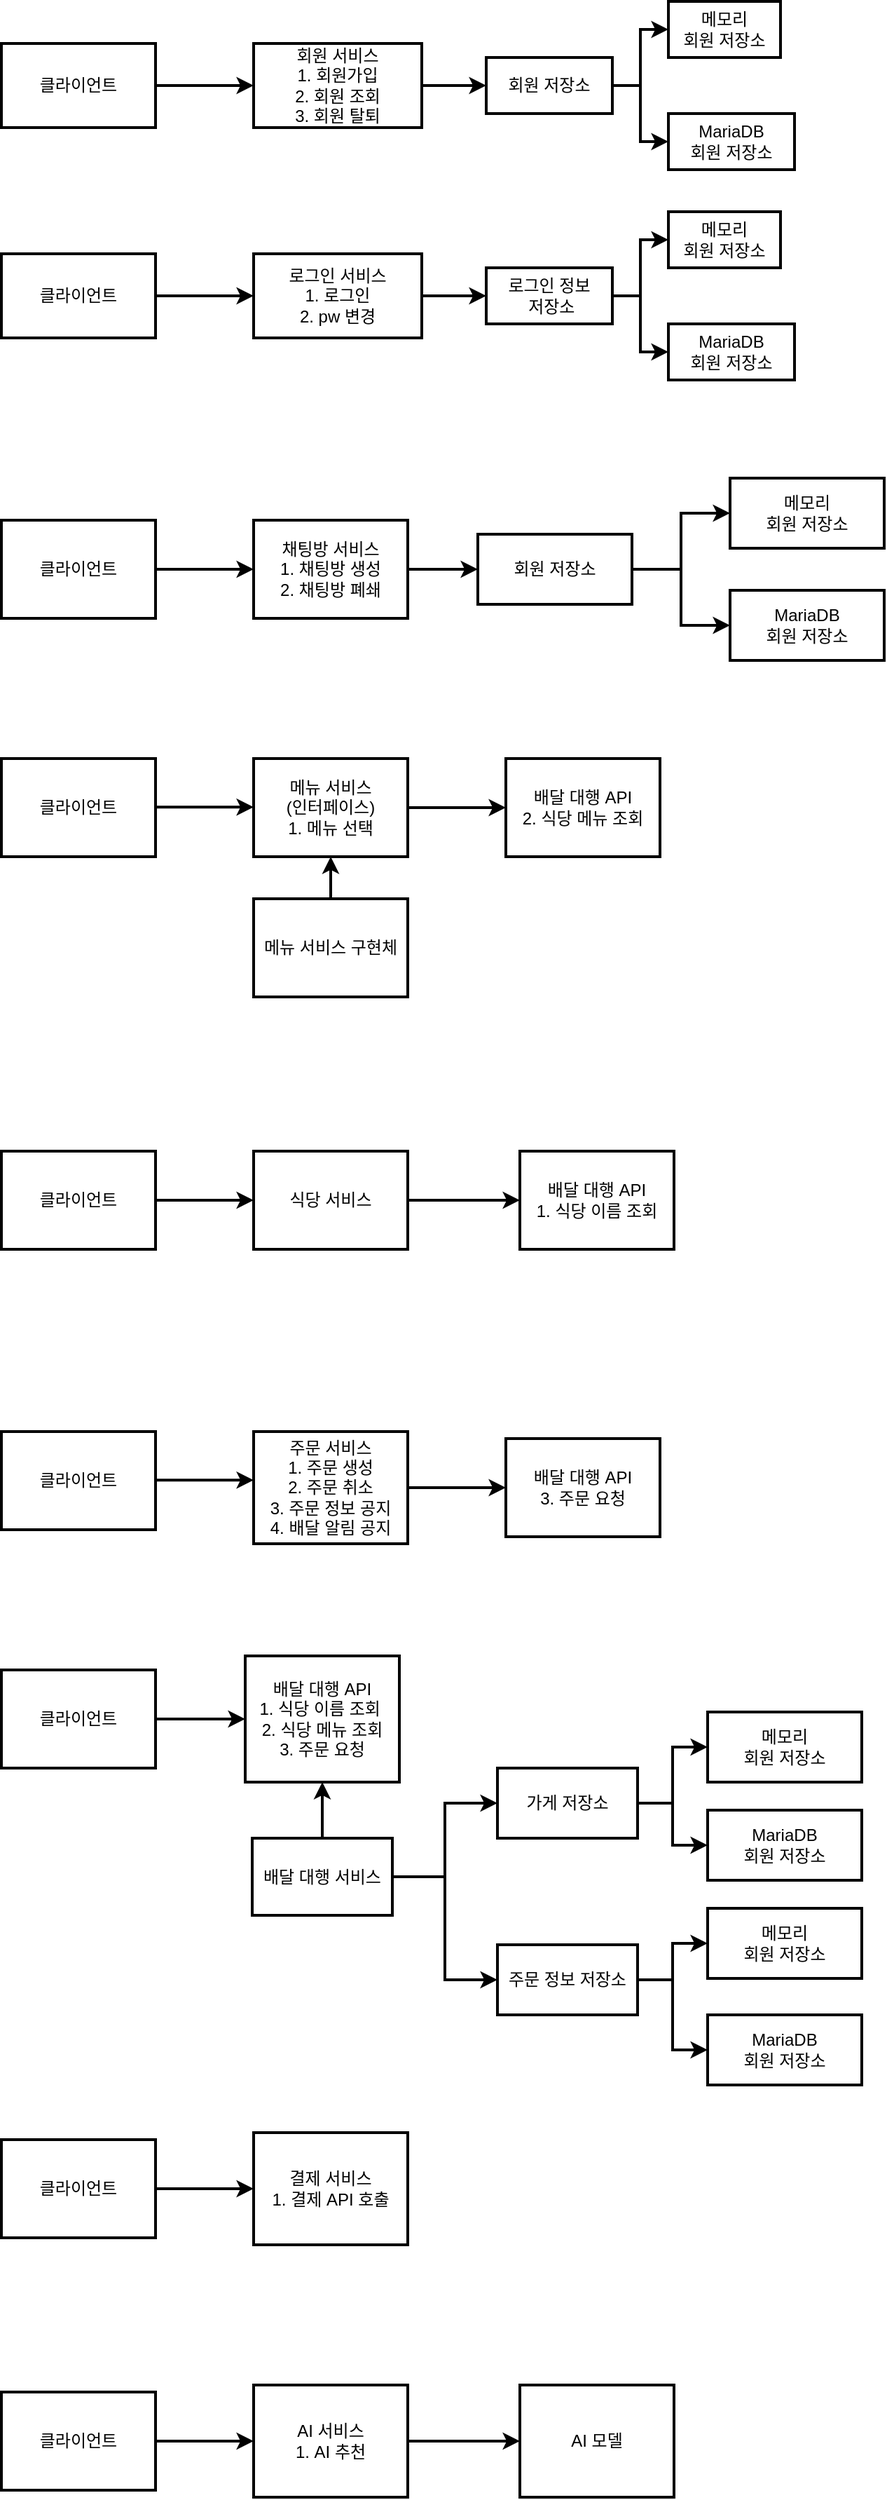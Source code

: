 <mxfile version="20.8.16" type="device"><diagram name="페이지-1" id="8AaV1l3r0SHwG28k8mI3"><mxGraphModel dx="918" dy="601" grid="1" gridSize="10" guides="1" tooltips="1" connect="1" arrows="1" fold="1" page="1" pageScale="1" pageWidth="827" pageHeight="1169" math="0" shadow="0"><root><mxCell id="0"/><mxCell id="1" parent="0"/><mxCell id="azaw4367y3jCHLIWCKqQ-24" style="edgeStyle=orthogonalEdgeStyle;rounded=0;orthogonalLoop=1;jettySize=auto;html=1;exitX=1;exitY=0.5;exitDx=0;exitDy=0;entryX=0;entryY=0.5;entryDx=0;entryDy=0;strokeWidth=2;" parent="1" source="azaw4367y3jCHLIWCKqQ-15" target="azaw4367y3jCHLIWCKqQ-23" edge="1"><mxGeometry relative="1" as="geometry"/></mxCell><mxCell id="azaw4367y3jCHLIWCKqQ-15" value="클라이언트" style="rounded=0;whiteSpace=wrap;html=1;strokeWidth=2;" parent="1" vertex="1"><mxGeometry x="20" y="380" width="110" height="70" as="geometry"/></mxCell><mxCell id="azaw4367y3jCHLIWCKqQ-32" style="edgeStyle=orthogonalEdgeStyle;rounded=0;orthogonalLoop=1;jettySize=auto;html=1;exitX=1;exitY=0.5;exitDx=0;exitDy=0;entryX=0;entryY=0.5;entryDx=0;entryDy=0;strokeWidth=2;" parent="1" source="azaw4367y3jCHLIWCKqQ-23" target="azaw4367y3jCHLIWCKqQ-31" edge="1"><mxGeometry relative="1" as="geometry"/></mxCell><mxCell id="azaw4367y3jCHLIWCKqQ-23" value="채팅방 서비스&lt;br&gt;1. 채팅방 생성&lt;br&gt;2. 채팅방 폐쇄" style="rounded=0;whiteSpace=wrap;html=1;strokeWidth=2;" parent="1" vertex="1"><mxGeometry x="200" y="380" width="110" height="70" as="geometry"/></mxCell><mxCell id="azaw4367y3jCHLIWCKqQ-37" style="edgeStyle=orthogonalEdgeStyle;rounded=0;orthogonalLoop=1;jettySize=auto;html=1;exitX=1;exitY=0.5;exitDx=0;exitDy=0;entryX=0;entryY=0.5;entryDx=0;entryDy=0;strokeWidth=2;" parent="1" source="azaw4367y3jCHLIWCKqQ-31" target="azaw4367y3jCHLIWCKqQ-34" edge="1"><mxGeometry relative="1" as="geometry"/></mxCell><mxCell id="azaw4367y3jCHLIWCKqQ-38" style="edgeStyle=orthogonalEdgeStyle;rounded=0;orthogonalLoop=1;jettySize=auto;html=1;exitX=1;exitY=0.5;exitDx=0;exitDy=0;entryX=0;entryY=0.5;entryDx=0;entryDy=0;strokeWidth=2;" parent="1" source="azaw4367y3jCHLIWCKqQ-31" target="azaw4367y3jCHLIWCKqQ-35" edge="1"><mxGeometry relative="1" as="geometry"/></mxCell><mxCell id="azaw4367y3jCHLIWCKqQ-31" value="회원 저장소" style="rounded=0;whiteSpace=wrap;html=1;strokeWidth=2;" parent="1" vertex="1"><mxGeometry x="360" y="390" width="110" height="50" as="geometry"/></mxCell><mxCell id="azaw4367y3jCHLIWCKqQ-34" value="메모리&lt;br&gt;회원 저장소" style="rounded=0;whiteSpace=wrap;html=1;strokeWidth=2;" parent="1" vertex="1"><mxGeometry x="540" y="350" width="110" height="50" as="geometry"/></mxCell><mxCell id="azaw4367y3jCHLIWCKqQ-35" value="MariaDB&lt;br&gt;회원 저장소" style="rounded=0;whiteSpace=wrap;html=1;strokeWidth=2;" parent="1" vertex="1"><mxGeometry x="540" y="430" width="110" height="50" as="geometry"/></mxCell><mxCell id="azaw4367y3jCHLIWCKqQ-41" value="결제 서비스&lt;br&gt;1. 결제 API 호출" style="rounded=0;whiteSpace=wrap;html=1;strokeWidth=2;" parent="1" vertex="1"><mxGeometry x="200" y="1530" width="110" height="80" as="geometry"/></mxCell><mxCell id="azaw4367y3jCHLIWCKqQ-47" style="edgeStyle=orthogonalEdgeStyle;rounded=0;orthogonalLoop=1;jettySize=auto;html=1;exitX=1;exitY=0.5;exitDx=0;exitDy=0;entryX=0;entryY=0.5;entryDx=0;entryDy=0;strokeWidth=2;" parent="1" source="azaw4367y3jCHLIWCKqQ-42" target="azaw4367y3jCHLIWCKqQ-41" edge="1"><mxGeometry relative="1" as="geometry"/></mxCell><mxCell id="azaw4367y3jCHLIWCKqQ-42" value="클라이언트" style="rounded=0;whiteSpace=wrap;html=1;strokeWidth=2;" parent="1" vertex="1"><mxGeometry x="20" y="1535" width="110" height="70" as="geometry"/></mxCell><mxCell id="azaw4367y3jCHLIWCKqQ-44" value="배달 대행 API&lt;br&gt;1. 식당 이름 조회&amp;nbsp;&lt;br&gt;2. 식당 메뉴 조회&lt;br&gt;3. 주문 요청" style="rounded=0;whiteSpace=wrap;html=1;strokeWidth=2;" parent="1" vertex="1"><mxGeometry x="194" y="1190" width="110" height="90" as="geometry"/></mxCell><mxCell id="azaw4367y3jCHLIWCKqQ-51" style="edgeStyle=orthogonalEdgeStyle;rounded=0;orthogonalLoop=1;jettySize=auto;html=1;exitX=0.5;exitY=0;exitDx=0;exitDy=0;entryX=0.5;entryY=1;entryDx=0;entryDy=0;strokeWidth=2;" parent="1" source="azaw4367y3jCHLIWCKqQ-48" target="azaw4367y3jCHLIWCKqQ-44" edge="1"><mxGeometry relative="1" as="geometry"/></mxCell><mxCell id="azaw4367y3jCHLIWCKqQ-53" style="edgeStyle=orthogonalEdgeStyle;rounded=0;orthogonalLoop=1;jettySize=auto;html=1;exitX=1;exitY=0.5;exitDx=0;exitDy=0;entryX=0;entryY=0.5;entryDx=0;entryDy=0;strokeWidth=2;" parent="1" source="azaw4367y3jCHLIWCKqQ-48" target="azaw4367y3jCHLIWCKqQ-50" edge="1"><mxGeometry relative="1" as="geometry"/></mxCell><mxCell id="azaw4367y3jCHLIWCKqQ-56" style="edgeStyle=orthogonalEdgeStyle;rounded=0;orthogonalLoop=1;jettySize=auto;html=1;exitX=1;exitY=0.5;exitDx=0;exitDy=0;entryX=0;entryY=0.5;entryDx=0;entryDy=0;strokeWidth=2;" parent="1" source="azaw4367y3jCHLIWCKqQ-48" target="azaw4367y3jCHLIWCKqQ-49" edge="1"><mxGeometry relative="1" as="geometry"/></mxCell><mxCell id="azaw4367y3jCHLIWCKqQ-48" value="배달 대행 서비스" style="rounded=0;whiteSpace=wrap;html=1;strokeWidth=2;" parent="1" vertex="1"><mxGeometry x="199" y="1320" width="100" height="55" as="geometry"/></mxCell><mxCell id="azaw4367y3jCHLIWCKqQ-59" style="edgeStyle=orthogonalEdgeStyle;rounded=0;orthogonalLoop=1;jettySize=auto;html=1;exitX=1;exitY=0.5;exitDx=0;exitDy=0;entryX=0;entryY=0.5;entryDx=0;entryDy=0;strokeWidth=2;" parent="1" source="azaw4367y3jCHLIWCKqQ-49" target="azaw4367y3jCHLIWCKqQ-54" edge="1"><mxGeometry relative="1" as="geometry"/></mxCell><mxCell id="azaw4367y3jCHLIWCKqQ-60" style="edgeStyle=orthogonalEdgeStyle;rounded=0;orthogonalLoop=1;jettySize=auto;html=1;exitX=1;exitY=0.5;exitDx=0;exitDy=0;entryX=0;entryY=0.5;entryDx=0;entryDy=0;strokeWidth=2;" parent="1" source="azaw4367y3jCHLIWCKqQ-49" target="azaw4367y3jCHLIWCKqQ-55" edge="1"><mxGeometry relative="1" as="geometry"/></mxCell><mxCell id="azaw4367y3jCHLIWCKqQ-49" value="가게 저장소" style="rounded=0;whiteSpace=wrap;html=1;strokeWidth=2;" parent="1" vertex="1"><mxGeometry x="374" y="1270" width="100" height="50" as="geometry"/></mxCell><mxCell id="azaw4367y3jCHLIWCKqQ-61" style="edgeStyle=orthogonalEdgeStyle;rounded=0;orthogonalLoop=1;jettySize=auto;html=1;exitX=1;exitY=0.5;exitDx=0;exitDy=0;entryX=0;entryY=0.5;entryDx=0;entryDy=0;strokeWidth=2;" parent="1" source="azaw4367y3jCHLIWCKqQ-50" target="azaw4367y3jCHLIWCKqQ-57" edge="1"><mxGeometry relative="1" as="geometry"/></mxCell><mxCell id="azaw4367y3jCHLIWCKqQ-65" style="edgeStyle=orthogonalEdgeStyle;rounded=0;orthogonalLoop=1;jettySize=auto;html=1;exitX=1;exitY=0.5;exitDx=0;exitDy=0;entryX=0;entryY=0.5;entryDx=0;entryDy=0;strokeWidth=2;" parent="1" source="azaw4367y3jCHLIWCKqQ-50" target="azaw4367y3jCHLIWCKqQ-58" edge="1"><mxGeometry relative="1" as="geometry"/></mxCell><mxCell id="azaw4367y3jCHLIWCKqQ-50" value="주문 정보 저장소" style="rounded=0;whiteSpace=wrap;html=1;strokeWidth=2;" parent="1" vertex="1"><mxGeometry x="374" y="1396" width="100" height="50" as="geometry"/></mxCell><mxCell id="azaw4367y3jCHLIWCKqQ-54" value="메모리&lt;br&gt;회원 저장소" style="rounded=0;whiteSpace=wrap;html=1;strokeWidth=2;" parent="1" vertex="1"><mxGeometry x="524" y="1230" width="110" height="50" as="geometry"/></mxCell><mxCell id="azaw4367y3jCHLIWCKqQ-55" value="MariaDB&lt;br&gt;회원 저장소" style="rounded=0;whiteSpace=wrap;html=1;strokeWidth=2;" parent="1" vertex="1"><mxGeometry x="524" y="1300" width="110" height="50" as="geometry"/></mxCell><mxCell id="azaw4367y3jCHLIWCKqQ-57" value="메모리&lt;br&gt;회원 저장소" style="rounded=0;whiteSpace=wrap;html=1;strokeWidth=2;" parent="1" vertex="1"><mxGeometry x="524" y="1370" width="110" height="50" as="geometry"/></mxCell><mxCell id="azaw4367y3jCHLIWCKqQ-58" value="MariaDB&lt;br&gt;회원 저장소" style="rounded=0;whiteSpace=wrap;html=1;strokeWidth=2;" parent="1" vertex="1"><mxGeometry x="524" y="1446" width="110" height="50" as="geometry"/></mxCell><mxCell id="azaw4367y3jCHLIWCKqQ-69" style="edgeStyle=orthogonalEdgeStyle;rounded=0;orthogonalLoop=1;jettySize=auto;html=1;exitX=1;exitY=0.5;exitDx=0;exitDy=0;entryX=0;entryY=0.5;entryDx=0;entryDy=0;strokeWidth=2;" parent="1" source="azaw4367y3jCHLIWCKqQ-68" target="azaw4367y3jCHLIWCKqQ-44" edge="1"><mxGeometry relative="1" as="geometry"/></mxCell><mxCell id="azaw4367y3jCHLIWCKqQ-68" value="클라이언트" style="rounded=0;whiteSpace=wrap;html=1;strokeWidth=2;" parent="1" vertex="1"><mxGeometry x="20" y="1200" width="110" height="70" as="geometry"/></mxCell><mxCell id="azaw4367y3jCHLIWCKqQ-72" style="edgeStyle=orthogonalEdgeStyle;rounded=0;orthogonalLoop=1;jettySize=auto;html=1;exitX=1;exitY=0.5;exitDx=0;exitDy=0;entryX=0;entryY=0.5;entryDx=0;entryDy=0;strokeWidth=2;" parent="1" edge="1"><mxGeometry relative="1" as="geometry"><mxPoint x="130" y="1064.58" as="sourcePoint"/><mxPoint x="200" y="1064.58" as="targetPoint"/></mxGeometry></mxCell><mxCell id="azaw4367y3jCHLIWCKqQ-73" value="클라이언트" style="rounded=0;whiteSpace=wrap;html=1;strokeWidth=2;" parent="1" vertex="1"><mxGeometry x="20" y="1030" width="110" height="70" as="geometry"/></mxCell><mxCell id="azaw4367y3jCHLIWCKqQ-74" style="edgeStyle=orthogonalEdgeStyle;rounded=0;orthogonalLoop=1;jettySize=auto;html=1;exitX=1;exitY=0.5;exitDx=0;exitDy=0;entryX=0;entryY=0.5;entryDx=0;entryDy=0;strokeWidth=2;" parent="1" source="azaw4367y3jCHLIWCKqQ-75" target="azaw4367y3jCHLIWCKqQ-76" edge="1"><mxGeometry relative="1" as="geometry"/></mxCell><mxCell id="azaw4367y3jCHLIWCKqQ-75" value="주문 서비스&lt;br&gt;1. 주문 생성&lt;br&gt;2. 주문 취소&lt;br&gt;3. 주문 정보 공지&lt;br&gt;4. 배달 알림 공지" style="rounded=0;whiteSpace=wrap;html=1;strokeWidth=2;" parent="1" vertex="1"><mxGeometry x="200" y="1030" width="110" height="80" as="geometry"/></mxCell><mxCell id="azaw4367y3jCHLIWCKqQ-76" value="배달 대행 API&lt;br&gt;3. 주문 요청" style="rounded=0;whiteSpace=wrap;html=1;strokeWidth=2;" parent="1" vertex="1"><mxGeometry x="380" y="1035" width="110" height="70" as="geometry"/></mxCell><mxCell id="azaw4367y3jCHLIWCKqQ-77" style="edgeStyle=orthogonalEdgeStyle;rounded=0;orthogonalLoop=1;jettySize=auto;html=1;exitX=1;exitY=0.5;exitDx=0;exitDy=0;entryX=0;entryY=0.5;entryDx=0;entryDy=0;strokeWidth=2;" parent="1" edge="1"><mxGeometry relative="1" as="geometry"><mxPoint x="130" y="584.58" as="sourcePoint"/><mxPoint x="200" y="584.58" as="targetPoint"/></mxGeometry></mxCell><mxCell id="azaw4367y3jCHLIWCKqQ-78" value="클라이언트" style="rounded=0;whiteSpace=wrap;html=1;strokeWidth=2;" parent="1" vertex="1"><mxGeometry x="20" y="550" width="110" height="70" as="geometry"/></mxCell><mxCell id="azaw4367y3jCHLIWCKqQ-79" style="edgeStyle=orthogonalEdgeStyle;rounded=0;orthogonalLoop=1;jettySize=auto;html=1;exitX=1;exitY=0.5;exitDx=0;exitDy=0;entryX=0;entryY=0.5;entryDx=0;entryDy=0;strokeWidth=2;" parent="1" source="azaw4367y3jCHLIWCKqQ-80" target="azaw4367y3jCHLIWCKqQ-81" edge="1"><mxGeometry relative="1" as="geometry"/></mxCell><mxCell id="azaw4367y3jCHLIWCKqQ-80" value="메뉴 서비스&lt;br&gt;(인터페이스)&lt;br&gt;1. 메뉴 선택" style="rounded=0;whiteSpace=wrap;html=1;strokeWidth=2;" parent="1" vertex="1"><mxGeometry x="200" y="550" width="110" height="70" as="geometry"/></mxCell><mxCell id="azaw4367y3jCHLIWCKqQ-81" value="배달 대행 API&lt;br&gt;2. 식당 메뉴 조회" style="rounded=0;whiteSpace=wrap;html=1;strokeWidth=2;" parent="1" vertex="1"><mxGeometry x="380" y="550" width="110" height="70" as="geometry"/></mxCell><mxCell id="azaw4367y3jCHLIWCKqQ-83" style="edgeStyle=orthogonalEdgeStyle;rounded=0;orthogonalLoop=1;jettySize=auto;html=1;exitX=0.5;exitY=0;exitDx=0;exitDy=0;entryX=0.5;entryY=1;entryDx=0;entryDy=0;strokeWidth=2;" parent="1" source="azaw4367y3jCHLIWCKqQ-82" target="azaw4367y3jCHLIWCKqQ-80" edge="1"><mxGeometry relative="1" as="geometry"/></mxCell><mxCell id="azaw4367y3jCHLIWCKqQ-82" value="메뉴 서비스 구현체" style="rounded=0;whiteSpace=wrap;html=1;strokeWidth=2;" parent="1" vertex="1"><mxGeometry x="200" y="650" width="110" height="70" as="geometry"/></mxCell><mxCell id="azaw4367y3jCHLIWCKqQ-123" style="edgeStyle=orthogonalEdgeStyle;rounded=0;orthogonalLoop=1;jettySize=auto;html=1;strokeWidth=2;" parent="1" source="azaw4367y3jCHLIWCKqQ-124" target="azaw4367y3jCHLIWCKqQ-126" edge="1"><mxGeometry relative="1" as="geometry"><mxPoint x="300.0" y="70" as="targetPoint"/></mxGeometry></mxCell><mxCell id="azaw4367y3jCHLIWCKqQ-124" value="클라이언트" style="rounded=0;whiteSpace=wrap;html=1;strokeWidth=2;" parent="1" vertex="1"><mxGeometry x="20" y="40" width="110" height="60" as="geometry"/></mxCell><mxCell id="azaw4367y3jCHLIWCKqQ-125" style="edgeStyle=orthogonalEdgeStyle;rounded=0;orthogonalLoop=1;jettySize=auto;html=1;strokeWidth=2;" parent="1" source="azaw4367y3jCHLIWCKqQ-126" target="azaw4367y3jCHLIWCKqQ-129" edge="1"><mxGeometry relative="1" as="geometry"><mxPoint x="440" y="70" as="targetPoint"/></mxGeometry></mxCell><mxCell id="azaw4367y3jCHLIWCKqQ-126" value="&lt;font style=&quot;font-size: 12px;&quot;&gt;회원 서비스&lt;br&gt;&lt;font style=&quot;font-size: 12px;&quot;&gt;1. 회원가입&lt;br style=&quot;&quot;&gt;2. 회원 조회&lt;br style=&quot;&quot;&gt;3. 회원 탈퇴&lt;/font&gt;&lt;/font&gt;" style="rounded=0;whiteSpace=wrap;html=1;strokeWidth=2;" parent="1" vertex="1"><mxGeometry x="200.0" y="40" width="120" height="60" as="geometry"/></mxCell><mxCell id="azaw4367y3jCHLIWCKqQ-127" style="edgeStyle=orthogonalEdgeStyle;rounded=0;orthogonalLoop=1;jettySize=auto;html=1;entryX=0;entryY=0.5;entryDx=0;entryDy=0;strokeWidth=2;" parent="1" source="azaw4367y3jCHLIWCKqQ-129" target="azaw4367y3jCHLIWCKqQ-131" edge="1"><mxGeometry relative="1" as="geometry"/></mxCell><mxCell id="azaw4367y3jCHLIWCKqQ-128" style="edgeStyle=orthogonalEdgeStyle;rounded=0;orthogonalLoop=1;jettySize=auto;html=1;entryX=0;entryY=0.5;entryDx=0;entryDy=0;strokeWidth=2;" parent="1" source="azaw4367y3jCHLIWCKqQ-129" target="azaw4367y3jCHLIWCKqQ-130" edge="1"><mxGeometry relative="1" as="geometry"/></mxCell><mxCell id="azaw4367y3jCHLIWCKqQ-129" value="회원 저장소" style="rounded=0;whiteSpace=wrap;html=1;strokeWidth=2;" parent="1" vertex="1"><mxGeometry x="366" y="50" width="90" height="40" as="geometry"/></mxCell><mxCell id="azaw4367y3jCHLIWCKqQ-130" value="MariaDB&lt;br&gt;회원 저장소" style="rounded=0;whiteSpace=wrap;html=1;strokeWidth=2;" parent="1" vertex="1"><mxGeometry x="496" y="90" width="90" height="40" as="geometry"/></mxCell><mxCell id="azaw4367y3jCHLIWCKqQ-131" value="메모리&lt;br&gt;회원 저장소" style="rounded=0;whiteSpace=wrap;html=1;strokeWidth=2;" parent="1" vertex="1"><mxGeometry x="496" y="10" width="80" height="40" as="geometry"/></mxCell><mxCell id="azaw4367y3jCHLIWCKqQ-132" style="edgeStyle=orthogonalEdgeStyle;rounded=0;orthogonalLoop=1;jettySize=auto;html=1;strokeWidth=2;" parent="1" source="azaw4367y3jCHLIWCKqQ-133" target="azaw4367y3jCHLIWCKqQ-135" edge="1"><mxGeometry relative="1" as="geometry"><mxPoint x="300.0" y="220" as="targetPoint"/></mxGeometry></mxCell><mxCell id="azaw4367y3jCHLIWCKqQ-133" value="클라이언트" style="rounded=0;whiteSpace=wrap;html=1;strokeWidth=2;" parent="1" vertex="1"><mxGeometry x="20" y="190" width="110" height="60" as="geometry"/></mxCell><mxCell id="azaw4367y3jCHLIWCKqQ-134" style="edgeStyle=orthogonalEdgeStyle;rounded=0;orthogonalLoop=1;jettySize=auto;html=1;strokeWidth=2;" parent="1" source="azaw4367y3jCHLIWCKqQ-135" target="azaw4367y3jCHLIWCKqQ-138" edge="1"><mxGeometry relative="1" as="geometry"><mxPoint x="440" y="220" as="targetPoint"/></mxGeometry></mxCell><mxCell id="azaw4367y3jCHLIWCKqQ-135" value="로그인 서비스&lt;br&gt;1. 로그인&lt;br&gt;2. pw 변경" style="rounded=0;whiteSpace=wrap;html=1;strokeWidth=2;" parent="1" vertex="1"><mxGeometry x="200.0" y="190" width="120" height="60" as="geometry"/></mxCell><mxCell id="azaw4367y3jCHLIWCKqQ-136" style="edgeStyle=orthogonalEdgeStyle;rounded=0;orthogonalLoop=1;jettySize=auto;html=1;entryX=0;entryY=0.5;entryDx=0;entryDy=0;strokeWidth=2;" parent="1" source="azaw4367y3jCHLIWCKqQ-138" target="azaw4367y3jCHLIWCKqQ-140" edge="1"><mxGeometry relative="1" as="geometry"/></mxCell><mxCell id="azaw4367y3jCHLIWCKqQ-137" style="edgeStyle=orthogonalEdgeStyle;rounded=0;orthogonalLoop=1;jettySize=auto;html=1;entryX=0;entryY=0.5;entryDx=0;entryDy=0;strokeWidth=2;" parent="1" source="azaw4367y3jCHLIWCKqQ-138" target="azaw4367y3jCHLIWCKqQ-139" edge="1"><mxGeometry relative="1" as="geometry"/></mxCell><mxCell id="azaw4367y3jCHLIWCKqQ-138" value="로그인 정보&lt;br&gt;&amp;nbsp;저장소" style="rounded=0;whiteSpace=wrap;html=1;strokeWidth=2;" parent="1" vertex="1"><mxGeometry x="366" y="200" width="90" height="40" as="geometry"/></mxCell><mxCell id="azaw4367y3jCHLIWCKqQ-139" value="MariaDB&lt;br&gt;회원 저장소" style="rounded=0;whiteSpace=wrap;html=1;strokeWidth=2;" parent="1" vertex="1"><mxGeometry x="496" y="240" width="90" height="40" as="geometry"/></mxCell><mxCell id="azaw4367y3jCHLIWCKqQ-140" value="메모리&lt;br&gt;회원 저장소" style="rounded=0;whiteSpace=wrap;html=1;strokeWidth=2;" parent="1" vertex="1"><mxGeometry x="496" y="160" width="80" height="40" as="geometry"/></mxCell><mxCell id="azaw4367y3jCHLIWCKqQ-141" value="메모리&lt;br&gt;회원 저장소" style="rounded=0;whiteSpace=wrap;html=1;strokeWidth=2;" parent="1" vertex="1"><mxGeometry x="496" y="10" width="80" height="40" as="geometry"/></mxCell><mxCell id="azaw4367y3jCHLIWCKqQ-142" style="edgeStyle=orthogonalEdgeStyle;rounded=0;orthogonalLoop=1;jettySize=auto;html=1;exitX=1;exitY=0.5;exitDx=0;exitDy=0;entryX=0;entryY=0.5;entryDx=0;entryDy=0;strokeWidth=2;" parent="1" source="azaw4367y3jCHLIWCKqQ-143" target="azaw4367y3jCHLIWCKqQ-145" edge="1"><mxGeometry relative="1" as="geometry"/></mxCell><mxCell id="azaw4367y3jCHLIWCKqQ-143" value="클라이언트" style="rounded=0;whiteSpace=wrap;html=1;strokeWidth=2;" parent="1" vertex="1"><mxGeometry x="20" y="830" width="110" height="70" as="geometry"/></mxCell><mxCell id="azaw4367y3jCHLIWCKqQ-144" style="edgeStyle=orthogonalEdgeStyle;rounded=0;orthogonalLoop=1;jettySize=auto;html=1;exitX=1;exitY=0.5;exitDx=0;exitDy=0;entryX=0;entryY=0.5;entryDx=0;entryDy=0;strokeWidth=2;" parent="1" source="azaw4367y3jCHLIWCKqQ-145" edge="1"><mxGeometry relative="1" as="geometry"><mxPoint x="390" y="865" as="targetPoint"/></mxGeometry></mxCell><mxCell id="azaw4367y3jCHLIWCKqQ-145" value="식당 서비스" style="rounded=0;whiteSpace=wrap;html=1;strokeWidth=2;" parent="1" vertex="1"><mxGeometry x="200" y="830" width="110" height="70" as="geometry"/></mxCell><mxCell id="azaw4367y3jCHLIWCKqQ-151" value="배달 대행 API&lt;br&gt;1. 식당 이름 조회" style="rounded=0;whiteSpace=wrap;html=1;strokeWidth=2;" parent="1" vertex="1"><mxGeometry x="390" y="830" width="110" height="70" as="geometry"/></mxCell><mxCell id="azaw4367y3jCHLIWCKqQ-156" style="edgeStyle=orthogonalEdgeStyle;rounded=0;orthogonalLoop=1;jettySize=auto;html=1;exitX=1;exitY=0.5;exitDx=0;exitDy=0;entryX=0;entryY=0.5;entryDx=0;entryDy=0;strokeWidth=2;" parent="1" source="azaw4367y3jCHLIWCKqQ-152" target="azaw4367y3jCHLIWCKqQ-155" edge="1"><mxGeometry relative="1" as="geometry"/></mxCell><mxCell id="azaw4367y3jCHLIWCKqQ-152" value="AI 서비스&lt;br&gt;1. AI 추천" style="rounded=0;whiteSpace=wrap;html=1;strokeWidth=2;" parent="1" vertex="1"><mxGeometry x="200" y="1710" width="110" height="80" as="geometry"/></mxCell><mxCell id="azaw4367y3jCHLIWCKqQ-153" style="edgeStyle=orthogonalEdgeStyle;rounded=0;orthogonalLoop=1;jettySize=auto;html=1;exitX=1;exitY=0.5;exitDx=0;exitDy=0;entryX=0;entryY=0.5;entryDx=0;entryDy=0;strokeWidth=2;" parent="1" source="azaw4367y3jCHLIWCKqQ-154" target="azaw4367y3jCHLIWCKqQ-152" edge="1"><mxGeometry relative="1" as="geometry"/></mxCell><mxCell id="azaw4367y3jCHLIWCKqQ-154" value="클라이언트" style="rounded=0;whiteSpace=wrap;html=1;strokeWidth=2;" parent="1" vertex="1"><mxGeometry x="20" y="1715" width="110" height="70" as="geometry"/></mxCell><mxCell id="azaw4367y3jCHLIWCKqQ-155" value="AI 모델" style="rounded=0;whiteSpace=wrap;html=1;strokeWidth=2;" parent="1" vertex="1"><mxGeometry x="390" y="1710" width="110" height="80" as="geometry"/></mxCell></root></mxGraphModel></diagram></mxfile>